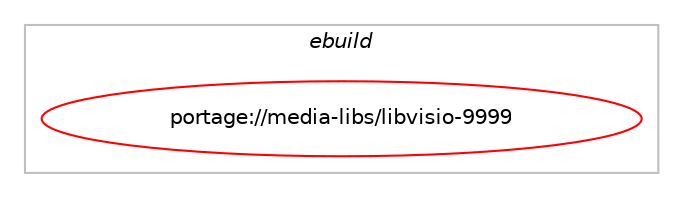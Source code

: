 digraph prolog {

# *************
# Graph options
# *************

newrank=true;
concentrate=true;
compound=true;
graph [rankdir=LR,fontname=Helvetica,fontsize=10,ranksep=1.5];#, ranksep=2.5, nodesep=0.2];
edge  [arrowhead=vee];
node  [fontname=Helvetica,fontsize=10];

# **********
# The ebuild
# **********

subgraph cluster_leftcol {
color=gray;
label=<<i>ebuild</i>>;
id [label="portage://media-libs/libvisio-9999", color=red, width=4, href="../media-libs/libvisio-9999.svg"];
}

# ****************
# The dependencies
# ****************

subgraph cluster_midcol {
color=gray;
label=<<i>dependencies</i>>;
subgraph cluster_compile {
fillcolor="#eeeeee";
style=filled;
label=<<i>compile</i>>;
# *** BEGIN UNKNOWN DEPENDENCY TYPE (TODO) ***
# id -> equal(use_conditional_group(positive,test,portage://media-libs/libvisio-9999,[package_dependency(portage://media-libs/libvisio-9999,install,no,dev-util,cppunit,none,[,,],[],[])]))
# *** END UNKNOWN DEPENDENCY TYPE (TODO) ***

# *** BEGIN UNKNOWN DEPENDENCY TYPE (TODO) ***
# id -> equal(package_dependency(portage://media-libs/libvisio-9999,install,no,dev-build,libtool,none,[,,],[],[]))
# *** END UNKNOWN DEPENDENCY TYPE (TODO) ***

# *** BEGIN UNKNOWN DEPENDENCY TYPE (TODO) ***
# id -> equal(package_dependency(portage://media-libs/libvisio-9999,install,no,dev-libs,boost,none,[,,],[],[]))
# *** END UNKNOWN DEPENDENCY TYPE (TODO) ***

# *** BEGIN UNKNOWN DEPENDENCY TYPE (TODO) ***
# id -> equal(package_dependency(portage://media-libs/libvisio-9999,install,no,dev-libs,icu,none,[,,],any_same_slot,[]))
# *** END UNKNOWN DEPENDENCY TYPE (TODO) ***

# *** BEGIN UNKNOWN DEPENDENCY TYPE (TODO) ***
# id -> equal(package_dependency(portage://media-libs/libvisio-9999,install,no,dev-libs,librevenge,none,[,,],[],[]))
# *** END UNKNOWN DEPENDENCY TYPE (TODO) ***

# *** BEGIN UNKNOWN DEPENDENCY TYPE (TODO) ***
# id -> equal(package_dependency(portage://media-libs/libvisio-9999,install,no,dev-libs,libxml2,none,[,,],[],[]))
# *** END UNKNOWN DEPENDENCY TYPE (TODO) ***

# *** BEGIN UNKNOWN DEPENDENCY TYPE (TODO) ***
# id -> equal(package_dependency(portage://media-libs/libvisio-9999,install,no,dev-util,gperf,none,[,,],[],[]))
# *** END UNKNOWN DEPENDENCY TYPE (TODO) ***

}
subgraph cluster_compileandrun {
fillcolor="#eeeeee";
style=filled;
label=<<i>compile and run</i>>;
}
subgraph cluster_run {
fillcolor="#eeeeee";
style=filled;
label=<<i>run</i>>;
# *** BEGIN UNKNOWN DEPENDENCY TYPE (TODO) ***
# id -> equal(package_dependency(portage://media-libs/libvisio-9999,run,no,dev-libs,icu,none,[,,],any_same_slot,[]))
# *** END UNKNOWN DEPENDENCY TYPE (TODO) ***

# *** BEGIN UNKNOWN DEPENDENCY TYPE (TODO) ***
# id -> equal(package_dependency(portage://media-libs/libvisio-9999,run,no,dev-libs,librevenge,none,[,,],[],[]))
# *** END UNKNOWN DEPENDENCY TYPE (TODO) ***

# *** BEGIN UNKNOWN DEPENDENCY TYPE (TODO) ***
# id -> equal(package_dependency(portage://media-libs/libvisio-9999,run,no,dev-libs,libxml2,none,[,,],[],[]))
# *** END UNKNOWN DEPENDENCY TYPE (TODO) ***

}
}

# **************
# The candidates
# **************

subgraph cluster_choices {
rank=same;
color=gray;
label=<<i>candidates</i>>;

}

}
